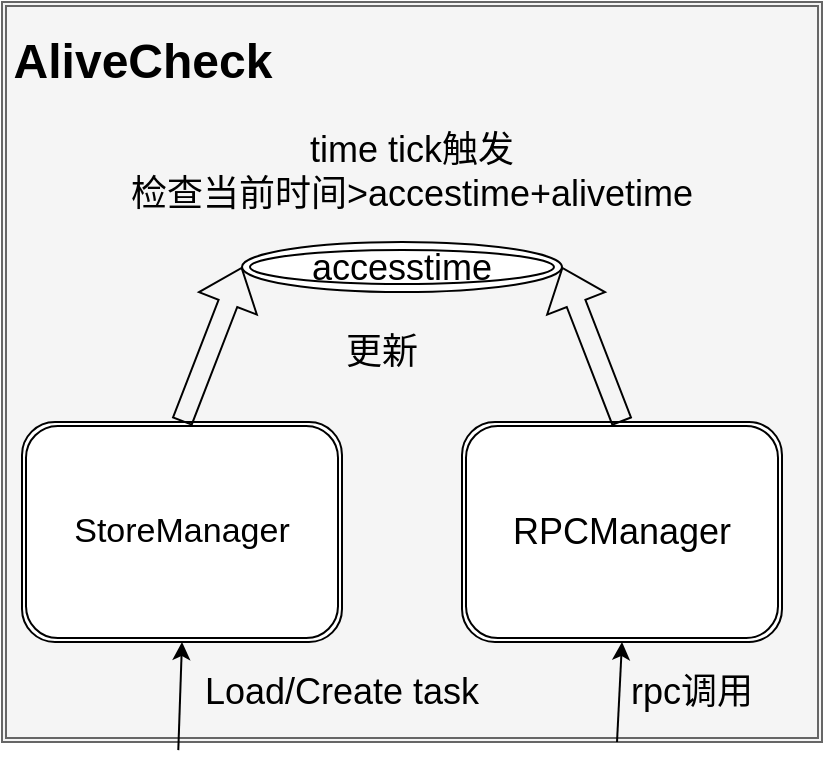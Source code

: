 <mxfile version="20.1.3" type="github">
  <diagram id="lrj20CbVXe_qf1_hOw2t" name="第 1 页">
    <mxGraphModel dx="1426" dy="825" grid="1" gridSize="10" guides="1" tooltips="1" connect="1" arrows="1" fold="1" page="1" pageScale="1" pageWidth="827" pageHeight="1169" math="0" shadow="0">
      <root>
        <mxCell id="0" />
        <mxCell id="1" parent="0" />
        <mxCell id="K8oadKYb-1qSB6iZk7Jw-2" value="" style="shape=ext;double=1;rounded=0;whiteSpace=wrap;html=1;fillColor=#f5f5f5;fontColor=#333333;strokeColor=#666666;" vertex="1" parent="1">
          <mxGeometry x="60" y="90" width="410" height="370" as="geometry" />
        </mxCell>
        <mxCell id="K8oadKYb-1qSB6iZk7Jw-3" value="AliveCheck" style="text;strokeColor=none;fillColor=none;html=1;fontSize=24;fontStyle=1;verticalAlign=middle;align=center;" vertex="1" parent="1">
          <mxGeometry x="80" y="100" width="100" height="40" as="geometry" />
        </mxCell>
        <mxCell id="K8oadKYb-1qSB6iZk7Jw-4" value="StoreManager" style="shape=ext;double=1;rounded=1;whiteSpace=wrap;html=1;fontSize=17;" vertex="1" parent="1">
          <mxGeometry x="70" y="300" width="160" height="110" as="geometry" />
        </mxCell>
        <mxCell id="K8oadKYb-1qSB6iZk7Jw-5" value="&lt;font style=&quot;font-size: 18px;&quot;&gt;RPCManager&lt;/font&gt;" style="shape=ext;double=1;rounded=1;whiteSpace=wrap;html=1;" vertex="1" parent="1">
          <mxGeometry x="290" y="300" width="160" height="110" as="geometry" />
        </mxCell>
        <mxCell id="K8oadKYb-1qSB6iZk7Jw-7" value="accesstime" style="ellipse;shape=doubleEllipse;whiteSpace=wrap;html=1;fontSize=18;" vertex="1" parent="1">
          <mxGeometry x="180" y="210" width="160" height="25" as="geometry" />
        </mxCell>
        <mxCell id="K8oadKYb-1qSB6iZk7Jw-9" value="time tick触发&lt;br&gt;检查当前时间&amp;gt;accestime+alivetime" style="text;html=1;strokeColor=none;fillColor=none;align=center;verticalAlign=middle;whiteSpace=wrap;rounded=0;fontSize=18;" vertex="1" parent="1">
          <mxGeometry x="120" y="150" width="290" height="50" as="geometry" />
        </mxCell>
        <mxCell id="K8oadKYb-1qSB6iZk7Jw-11" value="" style="shape=flexArrow;endArrow=classic;html=1;rounded=0;fontSize=18;entryX=0;entryY=0.5;entryDx=0;entryDy=0;exitX=0.5;exitY=0;exitDx=0;exitDy=0;" edge="1" parent="1" source="K8oadKYb-1qSB6iZk7Jw-4" target="K8oadKYb-1qSB6iZk7Jw-7">
          <mxGeometry width="50" height="50" relative="1" as="geometry">
            <mxPoint x="390" y="450" as="sourcePoint" />
            <mxPoint x="440" y="400" as="targetPoint" />
          </mxGeometry>
        </mxCell>
        <mxCell id="K8oadKYb-1qSB6iZk7Jw-12" value="" style="shape=flexArrow;endArrow=classic;html=1;rounded=0;fontSize=18;entryX=1;entryY=0.5;entryDx=0;entryDy=0;exitX=0.5;exitY=0;exitDx=0;exitDy=0;" edge="1" parent="1" source="K8oadKYb-1qSB6iZk7Jw-5" target="K8oadKYb-1qSB6iZk7Jw-7">
          <mxGeometry width="50" height="50" relative="1" as="geometry">
            <mxPoint x="390" y="450" as="sourcePoint" />
            <mxPoint x="440" y="400" as="targetPoint" />
          </mxGeometry>
        </mxCell>
        <mxCell id="K8oadKYb-1qSB6iZk7Jw-14" value="" style="endArrow=classic;html=1;rounded=0;fontSize=18;exitX=0.75;exitY=1;exitDx=0;exitDy=0;entryX=0.5;entryY=1;entryDx=0;entryDy=0;" edge="1" parent="1" source="K8oadKYb-1qSB6iZk7Jw-2" target="K8oadKYb-1qSB6iZk7Jw-5">
          <mxGeometry width="50" height="50" relative="1" as="geometry">
            <mxPoint x="390" y="450" as="sourcePoint" />
            <mxPoint x="440" y="400" as="targetPoint" />
          </mxGeometry>
        </mxCell>
        <mxCell id="K8oadKYb-1qSB6iZk7Jw-15" value="rpc调用" style="text;html=1;strokeColor=none;fillColor=none;align=center;verticalAlign=middle;whiteSpace=wrap;rounded=0;fontSize=18;" vertex="1" parent="1">
          <mxGeometry x="370" y="420" width="70" height="30" as="geometry" />
        </mxCell>
        <mxCell id="K8oadKYb-1qSB6iZk7Jw-16" value="" style="endArrow=classic;html=1;rounded=0;fontSize=18;exitX=0.215;exitY=1.011;exitDx=0;exitDy=0;entryX=0.5;entryY=1;entryDx=0;entryDy=0;exitPerimeter=0;" edge="1" parent="1" source="K8oadKYb-1qSB6iZk7Jw-2" target="K8oadKYb-1qSB6iZk7Jw-4">
          <mxGeometry width="50" height="50" relative="1" as="geometry">
            <mxPoint x="390" y="450" as="sourcePoint" />
            <mxPoint x="440" y="400" as="targetPoint" />
          </mxGeometry>
        </mxCell>
        <mxCell id="K8oadKYb-1qSB6iZk7Jw-17" value="Load/Create task" style="text;html=1;strokeColor=none;fillColor=none;align=center;verticalAlign=middle;whiteSpace=wrap;rounded=0;fontSize=18;" vertex="1" parent="1">
          <mxGeometry x="160" y="420" width="140" height="30" as="geometry" />
        </mxCell>
        <mxCell id="K8oadKYb-1qSB6iZk7Jw-18" value="更新" style="text;html=1;strokeColor=none;fillColor=none;align=center;verticalAlign=middle;whiteSpace=wrap;rounded=0;fontSize=18;" vertex="1" parent="1">
          <mxGeometry x="220" y="250" width="60" height="30" as="geometry" />
        </mxCell>
      </root>
    </mxGraphModel>
  </diagram>
</mxfile>

